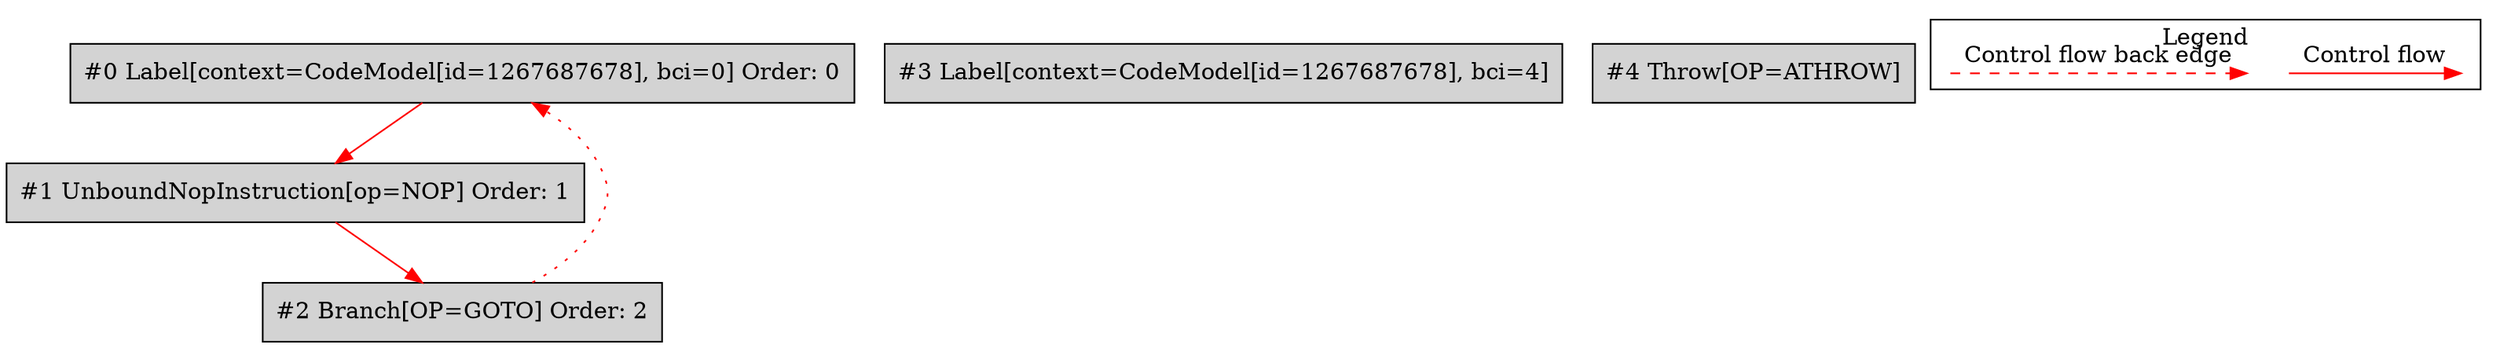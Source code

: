 digraph {
 ordering="in";
 node0[label="#0 Label[context=CodeModel[id=1267687678], bci=0] Order: 0", shape=box, fillcolor=lightgrey, style=filled];
 node1[label="#1 UnboundNopInstruction[op=NOP] Order: 1", shape=box, fillcolor=lightgrey, style=filled];
 node2[label="#2 Branch[OP=GOTO] Order: 2", shape=box, fillcolor=lightgrey, style=filled];
 node3[label="#3 Label[context=CodeModel[id=1267687678], bci=4]", shape=box, fillcolor=lightgrey, style=filled];
 node4[label="#4 Throw[OP=ATHROW]", shape=box, fillcolor=lightgrey, style=filled];
 node2 -> node0[color=red, style=dotted];
 node0 -> node1[color=red];
 node1 -> node2[color=red];
 subgraph cluster_000 {
  label = "Legend";
  node [shape=point]
  {
   rank=same;
   c0 [style = invis];
   c1 [style = invis];
   c2 [style = invis];
   c3 [style = invis];
  }
  c0 -> c1 [label="Control flow", style=solid, color=red]
  c2 -> c3 [label="Control flow back edge", style=dashed, color=red]
 }

}
